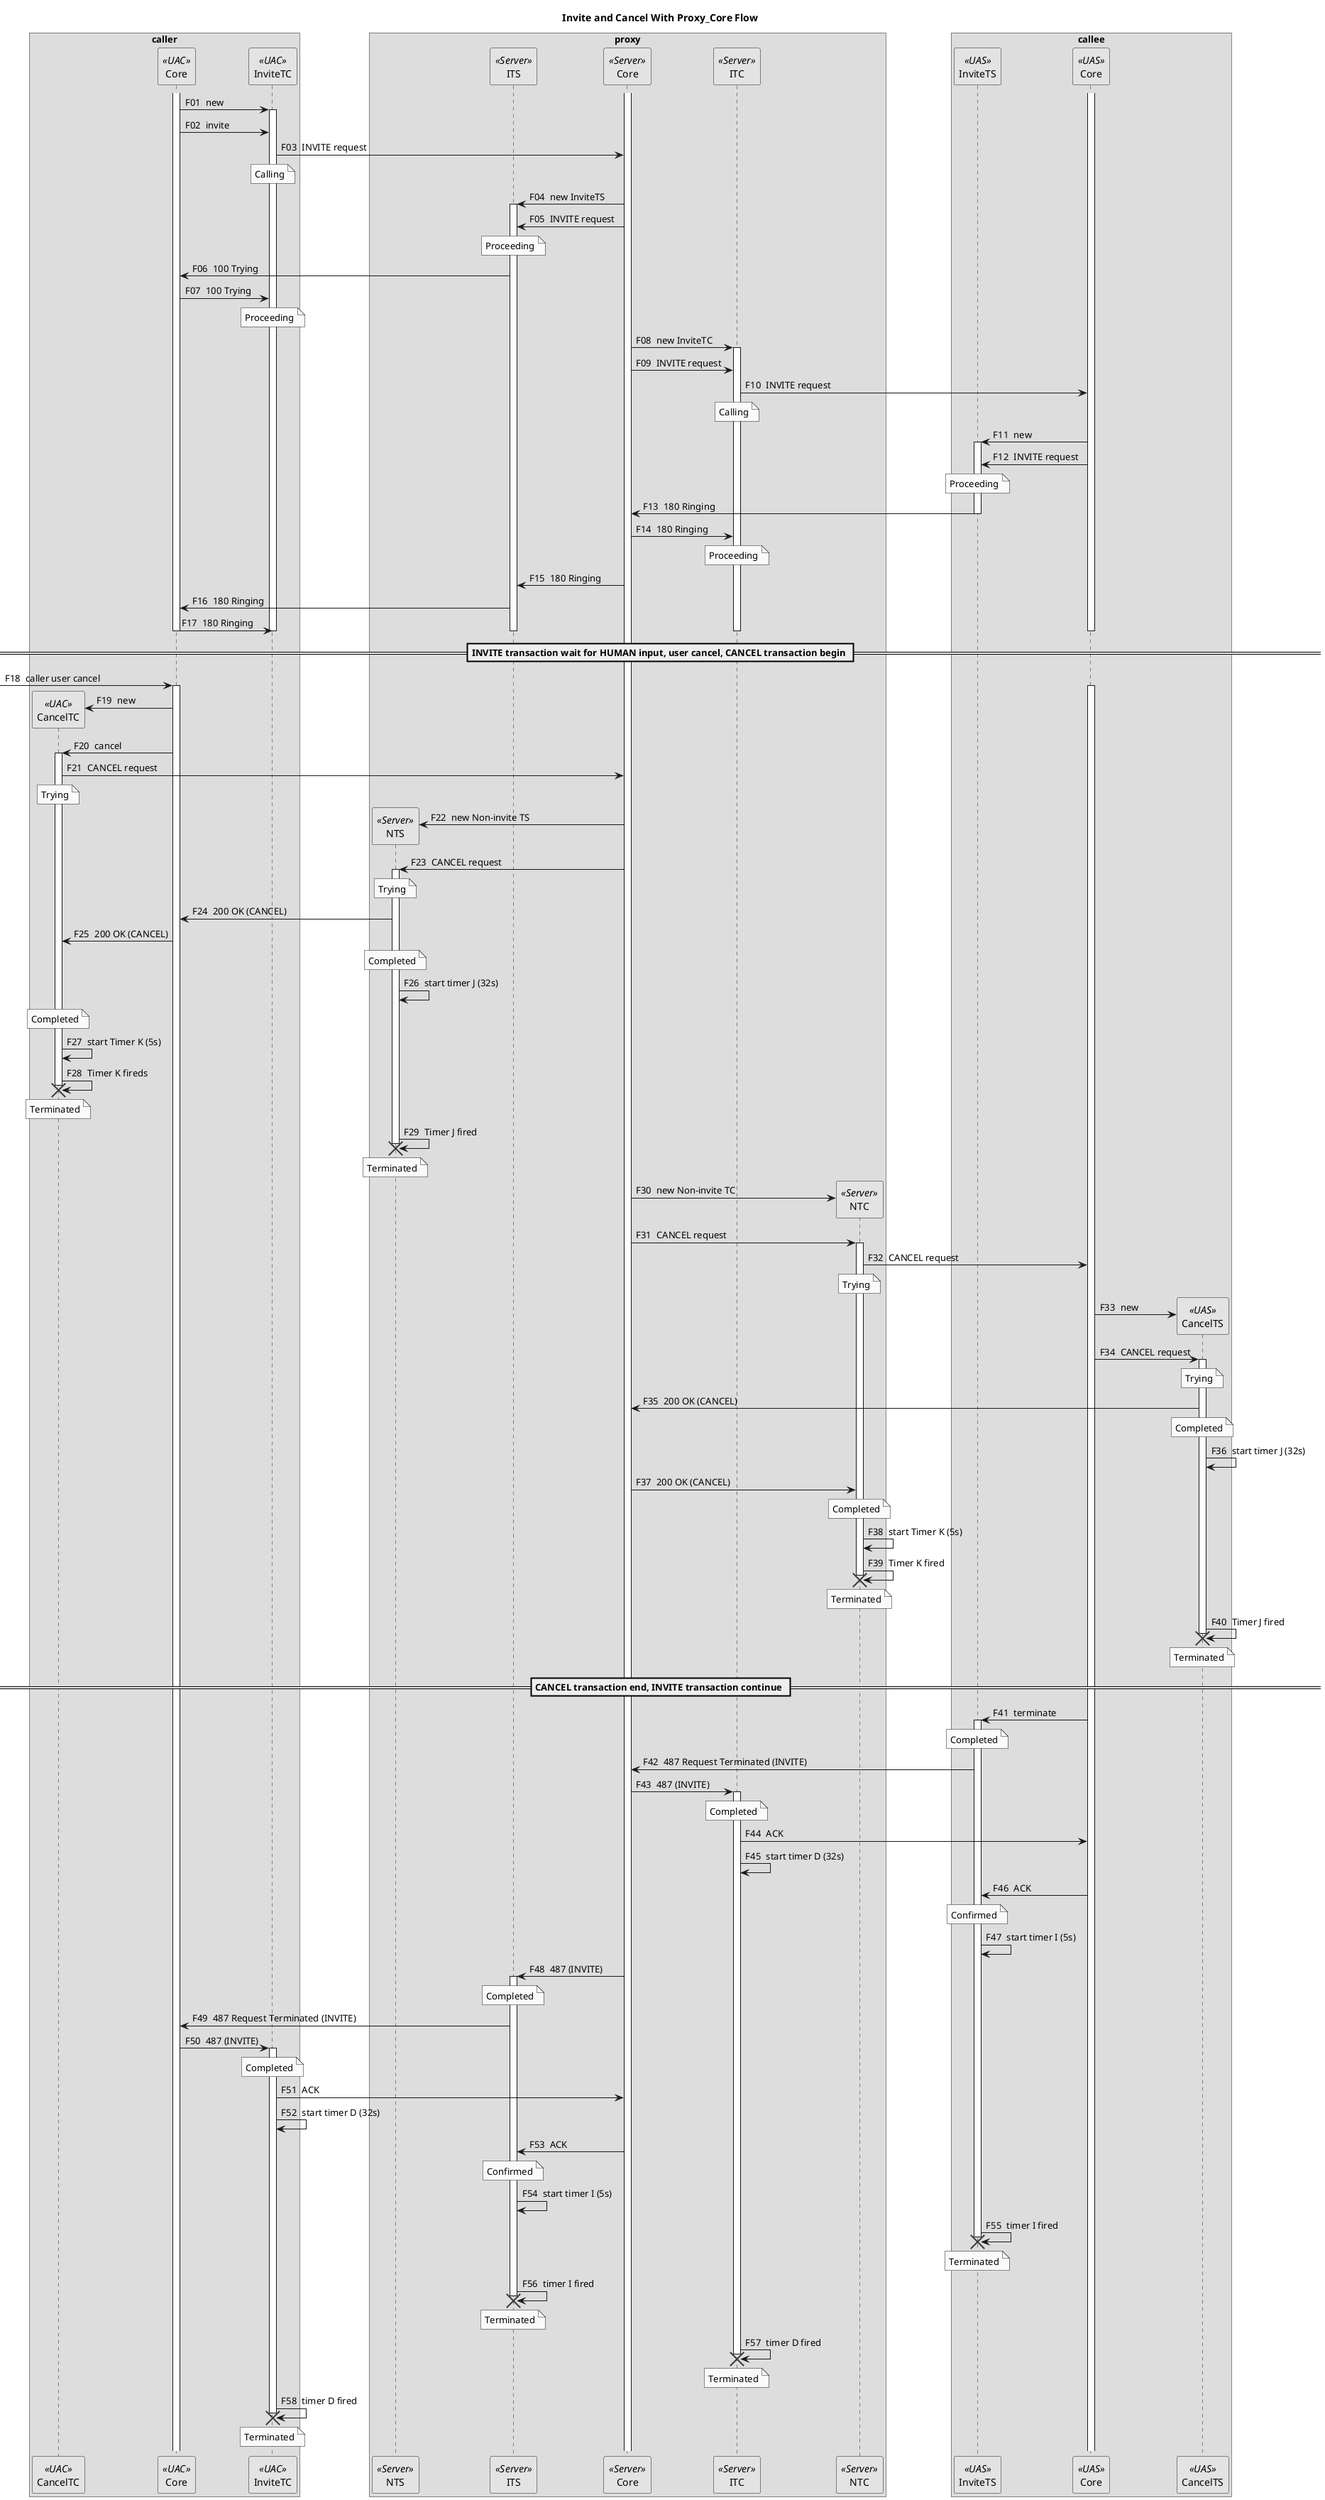@startuml
title Invite and Cancel With Proxy_Core Flow
skinparam monochrome true
'skinparam sequenceParticipant underline
skinparam BoxPadding 40
autonumber "F00 "

box "caller"
participant "CancelTC" as CancelTC << UAC >>
participant "Core" as UAC_Core << UAC >>
participant "InviteTC" as InviteTC << UAC >>
end box

box "proxy"
participant "NTS" as Proxy_NTS << Server >>
participant "ITS" as Proxy_ITS << Server >>
participant "Core" as Proxy_Core << Server >>
participant "ITC" as Proxy_ITC << Server >>
participant "NTC" as Proxy_NTC << Server >>
end box

box "callee"
participant "InviteTS" as InviteTS << UAS >>
participant "Core" as UAS_Core << UAS >>
participant "CancelTS" as CancelTS << UAS >>
end box

activate UAC_Core
activate Proxy_Core
activate UAS_Core

UAC_Core -> InviteTC: new
activate InviteTC
UAC_Core -> InviteTC: invite
InviteTC -> Proxy_Core: INVITE request
note over InviteTC: Calling
Proxy_ITS <- Proxy_Core: new InviteTS
activate Proxy_ITS
Proxy_ITS <- Proxy_Core: INVITE request
note over Proxy_ITS: Proceeding
UAC_Core <- Proxy_ITS: 100 Trying
UAC_Core -> InviteTC: 100 Trying
note over InviteTC: Proceeding

Proxy_Core -> Proxy_ITC: new InviteTC
activate Proxy_ITC
Proxy_Core -> Proxy_ITC: INVITE request
Proxy_ITC -> UAS_Core: INVITE request
note over Proxy_ITC: Calling
InviteTS <- UAS_Core: new
activate InviteTS
InviteTS <- UAS_Core: INVITE request
note over InviteTS: Proceeding
Proxy_Core <- InviteTS: 180 Ringing
deactivate InviteTS
Proxy_Core -> Proxy_ITC: 180 Ringing
note over Proxy_ITC: Proceeding
Proxy_ITS <- Proxy_Core: 180 Ringing
UAC_Core <- Proxy_ITS: 180 Ringing
UAC_Core -> InviteTC: 180 Ringing

deactivate UAC_Core
deactivate InviteTC
deactivate Proxy_ITS
deactivate Proxy_ITC
deactivate UAS_Core

== INVITE transaction wait for HUMAN input, user cancel, CANCEL transaction begin ==

 -> UAC_Core: caller user cancel
activate UAC_Core
activate UAS_Core
UAC_Core -> CancelTC**: new
UAC_Core -> CancelTC: cancel
activate CancelTC
CancelTC -> Proxy_Core: CANCEL request
note over CancelTC: Trying
Proxy_NTS <- Proxy_Core**: new Non-invite TS
Proxy_NTS <- Proxy_Core: CANCEL request
note over Proxy_NTS: Trying
activate Proxy_NTS
UAC_Core <- Proxy_NTS: 200 OK (CANCEL)
CancelTC <- UAC_Core: 200 OK (CANCEL)
note over Proxy_NTS: Completed
Proxy_NTS -> Proxy_NTS: start timer J (32s)
note over CancelTC: Completed
CancelTC -> CancelTC: start Timer K (5s)
CancelTC -> CancelTC: Timer K fireds
note over CancelTC: Terminated
destroy CancelTC

Proxy_NTS -> Proxy_NTS: Timer J fired
note over Proxy_NTS: Terminated
destroy Proxy_NTS

Proxy_Core -> Proxy_NTC**: new Non-invite TC
Proxy_Core -> Proxy_NTC: CANCEL request
activate Proxy_NTC
Proxy_NTC -> UAS_Core: CANCEL request
note over Proxy_NTC: Trying
CancelTS <- UAS_Core**: new
CancelTS <- UAS_Core: CANCEL request
note over CancelTS: Trying
activate CancelTS
Proxy_Core <- CancelTS: 200 OK (CANCEL)
note over CancelTS: Completed
CancelTS -> CancelTS: start timer J (32s)
Proxy_Core -> Proxy_NTC: 200 OK (CANCEL)
note over Proxy_NTC: Completed
Proxy_NTC -> Proxy_NTC: start Timer K (5s)
Proxy_NTC -> Proxy_NTC: Timer K fired
note over Proxy_NTC: Terminated
destroy Proxy_NTC

CancelTS -> CancelTS: Timer J fired
note over CancelTS: Terminated
destroy CancelTS

== CANCEL transaction end, INVITE transaction continue ==

' CANCEL是hop-by-hop的
' 487也是hop-by-hop的
' 所以应该是 Proxy_ITS 在收到InviteTC的CANCEL时生成 487响应给InviteTC
InviteTS <- UAS_Core: terminate
note over InviteTS: Completed
activate InviteTS
Proxy_Core <- InviteTS: 487 Request Terminated (INVITE)
Proxy_Core -> Proxy_ITC: 487 (INVITE)
activate Proxy_ITC
note over Proxy_ITC: Completed
Proxy_ITC -> UAS_Core: ACK
Proxy_ITC -> Proxy_ITC: start timer D (32s)
InviteTS <- UAS_Core: ACK
note over InviteTS: Confirmed
InviteTS -> InviteTS: start timer I (5s)

Proxy_ITS <- Proxy_Core: 487 (INVITE)
activate Proxy_ITS
note over Proxy_ITS: Completed

UAC_Core <- Proxy_ITS: 487 Request Terminated (INVITE)
UAC_Core -> InviteTC: 487 (INVITE)
activate InviteTC
note over InviteTC: Completed
InviteTC -> Proxy_Core: ACK
InviteTC -> InviteTC: start timer D (32s)
Proxy_ITS <- Proxy_Core: ACK
note over Proxy_ITS: Confirmed
Proxy_ITS -> Proxy_ITS: start timer I (5s)

InviteTS -> InviteTS: timer I fired
note over InviteTS: Terminated
destroy InviteTS

Proxy_ITS -> Proxy_ITS: timer I fired
note over Proxy_ITS: Terminated
destroy Proxy_ITS

Proxy_ITC -> Proxy_ITC: timer D fired
note over Proxy_ITC: Terminated
destroy Proxy_ITC

InviteTC -> InviteTC: timer D fired
note over InviteTC: Terminated
destroy InviteTC

@enduml